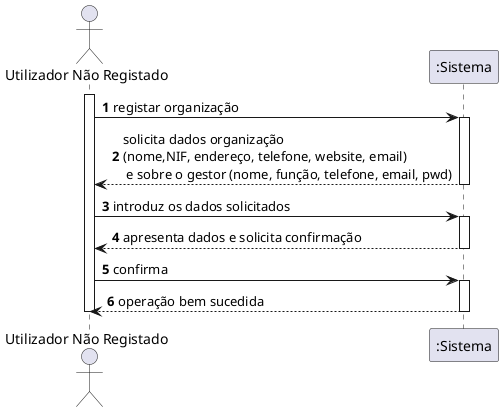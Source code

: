 @startuml
autonumber
actor "Utilizador Não Registado" as UNR

activate UNR
UNR -> ":Sistema" : registar organização
activate ":Sistema"
":Sistema" --> UNR : solicita dados organização \n(nome,NIF, endereço, telefone, website, email)\n e sobre o gestor (nome, função, telefone, email, pwd)
deactivate ":Sistema"

UNR -> ":Sistema" : introduz os dados solicitados
activate ":Sistema"
":Sistema" --> UNR : apresenta dados e solicita confirmação
deactivate ":Sistema"

UNR -> ":Sistema" : confirma
activate ":Sistema"
":Sistema" --> UNR : operação bem sucedida
deactivate ":Sistema"

deactivate UNR
@enduml
